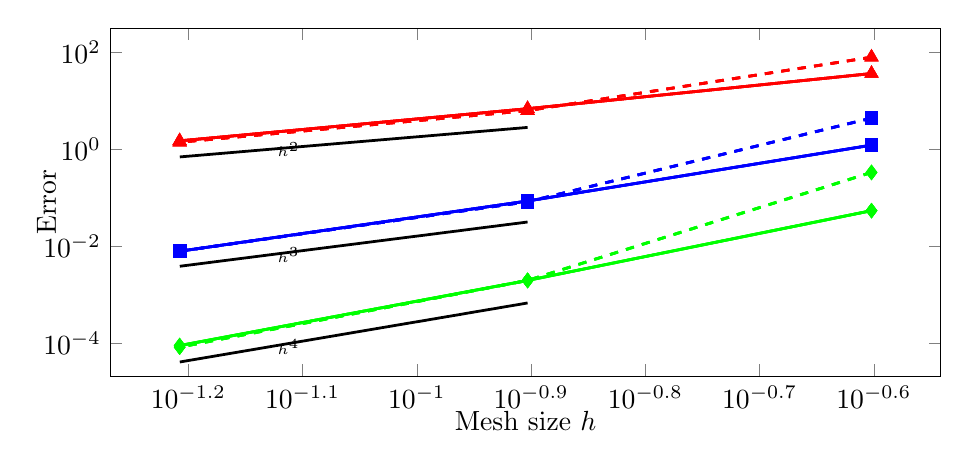 \begin{tikzpicture}%
\begin{axis}[xmode=log,ymode=log,height=6cm,mark options={solid},xlabel={Mesh size $h$},ylabel={Error},ylabel style={yshift=-0.4cm},xlabel style={yshift=0.2cm},width=1\textwidth]%
\addplot[mark=diamond*,color=green,line width=1pt,solid] coordinates {%
(0.25,0.055)%
(0.125,0.002)%
(0.062,9.055e-05)%
};%
%
%
\addplot[mark=square*,color=blue,line width=1pt,solid] coordinates {%
(0.25,1.236)%
(0.125,0.087)%
(0.062,0.008)%
};%
%
%
\addplot[mark=triangle*,color=red,line width=1pt,solid] coordinates {%
(0.25,37.071)%
(0.125,6.974)%
(0.062,1.515)%
};%
%
%
\addplot[mark=diamond*,color=green,line width=1pt,solid] coordinates {%
(0.25,0.055)%
(0.125,0.002)%
(0.062,9.055e-05)%
};%
%
%
\addplot[yshift=-0.2cm,draw=black,domain={0.125:0.062},forget plot,samples=100,line width=1pt]{5.934*x^4}node[right, pos=0.75] {\tiny{$h^4$}};%
%
%
\addplot[mark=square*,color=blue,line width=1pt,solid] coordinates {%
(0.25,1.236)%
(0.125,0.087)%
(0.062,0.008)%
};%
%
%
\addplot[yshift=-0.2cm,draw=black,domain={0.125:0.062},forget plot,samples=100,line width=1pt]{34.727*x^3}node[right, pos=0.75] {\tiny{$h^3$}};%
%
%
\addplot[mark=triangle*,color=red,line width=1pt,solid] coordinates {%
(0.25,37.071)%
(0.125,6.974)%
(0.062,1.515)%
};%
%
%
\addplot[yshift=-0.2cm,draw=black,domain={0.125:0.062},forget plot,samples=100,line width=1pt]{387.912*x^2}node[right, pos=0.75] {\tiny{$h^2$}};%
%
%
\addplot[mark=diamond*,color=green,line width=1pt,solid] coordinates {%
(0.25,0.055)%
(0.125,0.002)%
(0.062,9.055e-05)%
};%
%
%
\addplot[mark=square*,color=blue,line width=1pt,solid] coordinates {%
(0.25,1.236)%
(0.125,0.087)%
(0.062,0.008)%
};%
%
%
\addplot[mark=triangle*,color=red,line width=1pt,solid] coordinates {%
(0.25,37.071)%
(0.125,6.974)%
(0.062,1.515)%
};%
%
%
\addplot[mark=diamond*,color=green,line width=1pt,dashed] coordinates {%
(0.25,0.338)%
(0.125,0.002)%
(0.062,8.41e-05)%
};%
%
%
\addplot[mark=square*,color=blue,line width=1pt,dashed] coordinates {%
(0.25,4.464)%
(0.125,0.084)%
(0.062,0.008)%
};%
%
%
\addplot[mark=triangle*,color=red,line width=1pt,dashed] coordinates {%
(0.25,80.506)%
(0.125,6.373)%
(0.062,1.42)%
};%
%
%
\addplot[mark=diamond*,color=green,line width=1pt,dashed] coordinates {%
(0.25,0.338)%
(0.125,0.002)%
(0.062,8.41e-05)%
};%
%
%
\addplot[mark=square*,color=blue,line width=1pt,dashed] coordinates {%
(0.25,4.464)%
(0.125,0.084)%
(0.062,0.008)%
};%
%
%
\addplot[mark=triangle*,color=red,line width=1pt,dashed] coordinates {%
(0.25,80.506)%
(0.125,6.373)%
(0.062,1.42)%
};%
%
%
\addplot[mark=diamond*,color=green,line width=1pt,dashed] coordinates {%
(0.25,0.338)%
(0.125,0.002)%
(0.062,8.41e-05)%
};%
%
%
\addplot[mark=square*,color=blue,line width=1pt,dashed] coordinates {%
(0.25,4.464)%
(0.125,0.084)%
(0.062,0.008)%
};%
%
%
\addplot[mark=triangle*,color=red,line width=1pt,dashed] coordinates {%
(0.25,80.506)%
(0.125,6.373)%
(0.062,1.42)%
};%
%
%
\end{axis}%
\end{tikzpicture}%
